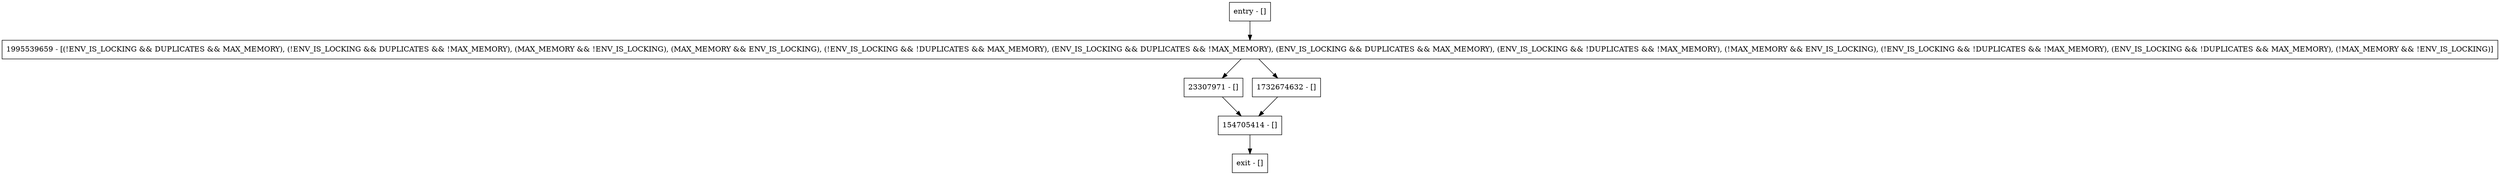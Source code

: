 digraph <init> {
node [shape=record];
entry [label="entry - []"];
exit [label="exit - []"];
1995539659 [label="1995539659 - [(!ENV_IS_LOCKING && DUPLICATES && MAX_MEMORY), (!ENV_IS_LOCKING && DUPLICATES && !MAX_MEMORY), (MAX_MEMORY && !ENV_IS_LOCKING), (MAX_MEMORY && ENV_IS_LOCKING), (!ENV_IS_LOCKING && !DUPLICATES && MAX_MEMORY), (ENV_IS_LOCKING && DUPLICATES && !MAX_MEMORY), (ENV_IS_LOCKING && DUPLICATES && MAX_MEMORY), (ENV_IS_LOCKING && !DUPLICATES && !MAX_MEMORY), (!MAX_MEMORY && ENV_IS_LOCKING), (!ENV_IS_LOCKING && !DUPLICATES && !MAX_MEMORY), (ENV_IS_LOCKING && !DUPLICATES && MAX_MEMORY), (!MAX_MEMORY && !ENV_IS_LOCKING)]"];
23307971 [label="23307971 - []"];
154705414 [label="154705414 - []"];
1732674632 [label="1732674632 - []"];
entry;
exit;
entry -> 1995539659;
1995539659 -> 23307971;
1995539659 -> 1732674632;
23307971 -> 154705414;
154705414 -> exit;
1732674632 -> 154705414;
}
